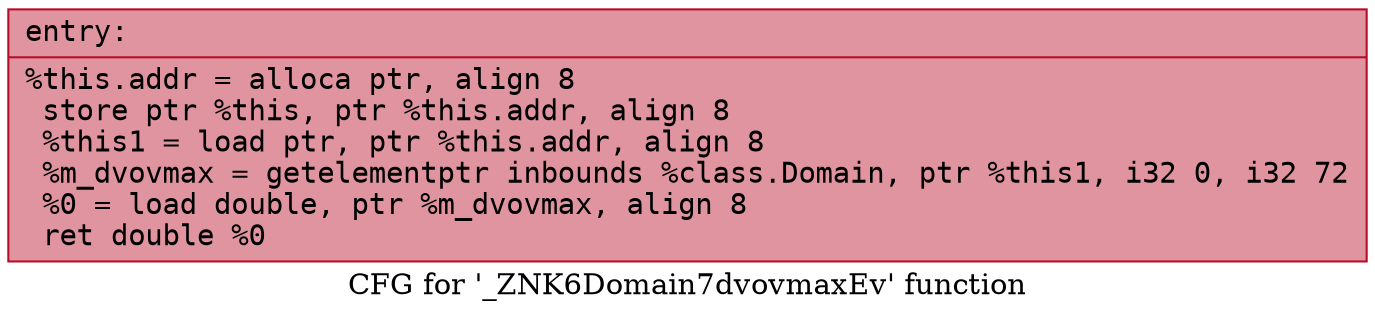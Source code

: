 digraph "CFG for '_ZNK6Domain7dvovmaxEv' function" {
	label="CFG for '_ZNK6Domain7dvovmaxEv' function";

	Node0x561418cf64b0 [shape=record,color="#b70d28ff", style=filled, fillcolor="#b70d2870" fontname="Courier",label="{entry:\l|  %this.addr = alloca ptr, align 8\l  store ptr %this, ptr %this.addr, align 8\l  %this1 = load ptr, ptr %this.addr, align 8\l  %m_dvovmax = getelementptr inbounds %class.Domain, ptr %this1, i32 0, i32 72\l  %0 = load double, ptr %m_dvovmax, align 8\l  ret double %0\l}"];
}
